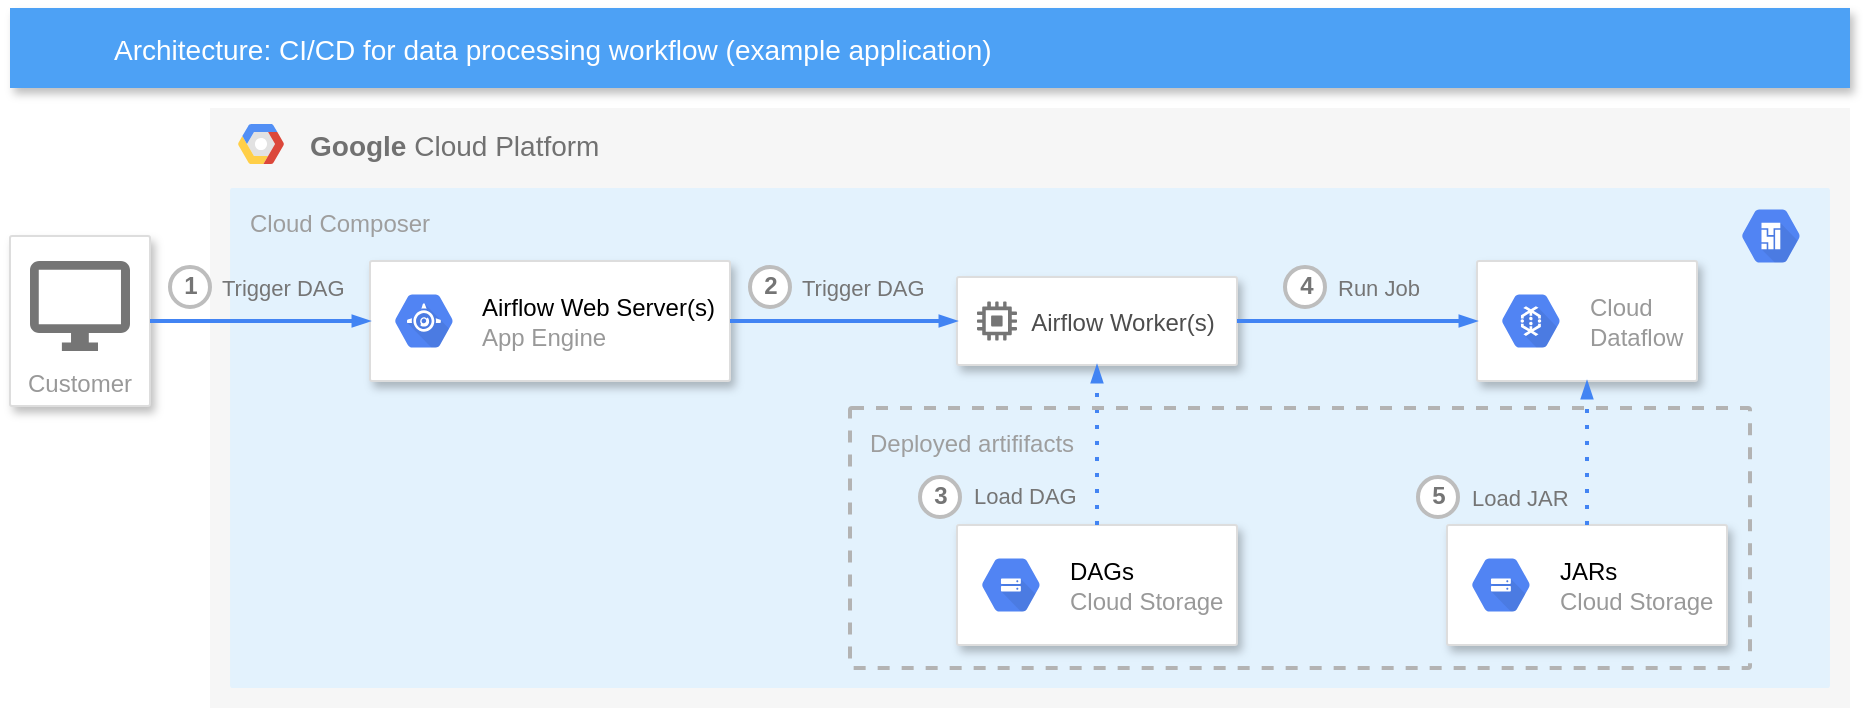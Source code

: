 <mxfile version="14.1.8" type="device"><diagram id="tA3op-D2NKpTnilSB3I2" name="Page-1"><mxGraphModel dx="1286" dy="912" grid="1" gridSize="10" guides="1" tooltips="1" connect="1" arrows="1" fold="1" page="1" pageScale="1" pageWidth="1169" pageHeight="827" math="0" shadow="0"><root><mxCell id="0"/><mxCell id="1" parent="0"/><mxCell id="MJfpVUBkadLG8p-rnKPe-18" value="&lt;b&gt;Google &lt;/b&gt;Cloud Platform" style="fillColor=#F6F6F6;strokeColor=none;shadow=0;gradientColor=none;fontSize=14;align=left;spacing=10;fontColor=#717171;9E9E9E;verticalAlign=top;spacingTop=-4;fontStyle=0;spacingLeft=40;html=1;container=0;" parent="1" vertex="1"><mxGeometry x="140" y="90" width="820" height="300" as="geometry"/></mxCell><mxCell id="MJfpVUBkadLG8p-rnKPe-39" value="Cloud Composer" style="points=[[0,0,0],[0.25,0,0],[0.5,0,0],[0.75,0,0],[1,0,0],[1,0.25,0],[1,0.5,0],[1,0.75,0],[1,1,0],[0.75,1,0],[0.5,1,0],[0.25,1,0],[0,1,0],[0,0.75,0],[0,0.5,0],[0,0.25,0]];rounded=1;absoluteArcSize=1;arcSize=2;html=1;strokeColor=none;gradientColor=none;shadow=0;dashed=0;fontSize=12;fontColor=#9E9E9E;align=left;verticalAlign=top;spacing=10;spacingTop=-4;fillColor=#E3F2FD;" parent="1" vertex="1"><mxGeometry x="150.05" y="130" width="799.9" height="250" as="geometry"/></mxCell><mxCell id="MJfpVUBkadLG8p-rnKPe-2" value="Architecture: CI/CD for data processing workflow (example application)" style="fillColor=#4DA1F5;strokeColor=none;shadow=1;gradientColor=none;fontSize=14;align=left;spacingLeft=50;fontColor=#ffffff;" parent="1" vertex="1"><mxGeometry x="40" y="40" width="920" height="40" as="geometry"/></mxCell><mxCell id="MJfpVUBkadLG8p-rnKPe-59" value="" style="group" parent="1" vertex="1" connectable="0"><mxGeometry x="513.5" y="174.5" width="140" height="44" as="geometry"/></mxCell><mxCell id="MJfpVUBkadLG8p-rnKPe-53" value="        Airflow Worker(s)" style="strokeColor=#dddddd;shadow=1;strokeWidth=1;rounded=1;absoluteArcSize=1;arcSize=2;fontColor=#4D4D4D;" parent="MJfpVUBkadLG8p-rnKPe-59" vertex="1"><mxGeometry width="140" height="44" as="geometry"/></mxCell><mxCell id="MJfpVUBkadLG8p-rnKPe-57" value="" style="dashed=0;connectable=0;html=1;fillColor=#757575;strokeColor=none;shape=mxgraph.gcp2.compute_engine_icon;part=1;" parent="MJfpVUBkadLG8p-rnKPe-59" vertex="1"><mxGeometry x="10" y="12.25" width="20" height="19.5" as="geometry"/></mxCell><mxCell id="MJfpVUBkadLG8p-rnKPe-62" value="" style="strokeColor=#dddddd;shadow=1;strokeWidth=1;rounded=1;absoluteArcSize=1;arcSize=2;fontColor=#4D4D4D;" parent="1" vertex="1"><mxGeometry x="513.5" y="298.5" width="140" height="60" as="geometry"/></mxCell><mxCell id="MJfpVUBkadLG8p-rnKPe-63" value="&lt;font color=&quot;#000000&quot;&gt;DAGs&lt;/font&gt;&lt;br&gt;Cloud Storage" style="dashed=0;connectable=0;html=1;fillColor=#5184F3;strokeColor=none;shape=mxgraph.gcp2.hexIcon;prIcon=cloud_storage;part=1;labelPosition=right;verticalLabelPosition=middle;align=left;verticalAlign=middle;spacingLeft=5;fontColor=#999999;fontSize=12;" parent="MJfpVUBkadLG8p-rnKPe-62" vertex="1"><mxGeometry y="0.5" width="44" height="39" relative="1" as="geometry"><mxPoint x="5" y="-19.5" as="offset"/></mxGeometry></mxCell><mxCell id="MJfpVUBkadLG8p-rnKPe-64" value="" style="strokeColor=#dddddd;shadow=1;strokeWidth=1;rounded=1;absoluteArcSize=1;arcSize=2;fontColor=#4D4D4D;" parent="1" vertex="1"><mxGeometry x="758.5" y="298.5" width="140" height="60" as="geometry"/></mxCell><mxCell id="MJfpVUBkadLG8p-rnKPe-65" value="&lt;font color=&quot;#000000&quot;&gt;JARs&lt;/font&gt;&lt;br&gt;Cloud Storage" style="dashed=0;connectable=0;html=1;fillColor=#5184F3;strokeColor=none;shape=mxgraph.gcp2.hexIcon;prIcon=cloud_storage;part=1;labelPosition=right;verticalLabelPosition=middle;align=left;verticalAlign=middle;spacingLeft=5;fontColor=#999999;fontSize=12;" parent="MJfpVUBkadLG8p-rnKPe-64" vertex="1"><mxGeometry y="0.5" width="44" height="39" relative="1" as="geometry"><mxPoint x="5" y="-19.5" as="offset"/></mxGeometry></mxCell><mxCell id="MJfpVUBkadLG8p-rnKPe-67" value="" style="strokeColor=#dddddd;shadow=1;strokeWidth=1;rounded=1;absoluteArcSize=1;arcSize=2;fontColor=#4D4D4D;" parent="1" vertex="1"><mxGeometry x="773.5" y="166.5" width="110" height="60" as="geometry"/></mxCell><mxCell id="MJfpVUBkadLG8p-rnKPe-68" value="Cloud&#10;Dataflow" style="dashed=0;connectable=0;html=1;fillColor=#5184F3;strokeColor=none;shape=mxgraph.gcp2.hexIcon;prIcon=cloud_dataflow;part=1;labelPosition=right;verticalLabelPosition=middle;align=left;verticalAlign=middle;spacingLeft=5;fontColor=#999999;fontSize=12;" parent="MJfpVUBkadLG8p-rnKPe-67" vertex="1"><mxGeometry y="0.5" width="44" height="39" relative="1" as="geometry"><mxPoint x="5" y="-19.5" as="offset"/></mxGeometry></mxCell><mxCell id="MJfpVUBkadLG8p-rnKPe-73" value="" style="edgeStyle=orthogonalEdgeStyle;fontSize=12;html=1;endArrow=blockThin;endFill=1;rounded=0;strokeWidth=2;endSize=4;startSize=4;dashed=0;strokeColor=#4284F3;exitX=1;exitY=0.5;exitDx=0;exitDy=0;entryX=0;entryY=0.5;entryDx=0;entryDy=0;" parent="1" source="MJfpVUBkadLG8p-rnKPe-53" target="MJfpVUBkadLG8p-rnKPe-67" edge="1"><mxGeometry width="100" relative="1" as="geometry"><mxPoint x="902" y="314.5" as="sourcePoint"/><mxPoint x="772" y="206.5" as="targetPoint"/></mxGeometry></mxCell><mxCell id="MJfpVUBkadLG8p-rnKPe-19" value="" style="shape=mxgraph.gcp2.google_cloud_platform;fillColor=#F6F6F6;strokeColor=none;shadow=0;gradientColor=none;" parent="1" vertex="1"><mxGeometry x="154" y="98" width="23" height="20" as="geometry"><mxPoint x="20" y="10" as="offset"/></mxGeometry></mxCell><mxCell id="MJfpVUBkadLG8p-rnKPe-69" value="" style="dashed=0;connectable=0;html=1;fillColor=#5184F3;strokeColor=none;shape=mxgraph.gcp2.hexIcon;prIcon=cloud_composer;part=1;labelPosition=right;verticalLabelPosition=middle;align=left;verticalAlign=middle;spacingLeft=5;fontColor=#999999;fontSize=12;" parent="1" vertex="1"><mxGeometry x="898.5" y="134.5" width="44" height="39" as="geometry"/></mxCell><mxCell id="MJfpVUBkadLG8p-rnKPe-82" value="3" style="shape=ellipse;perimeter=ellipsePerimeter;strokeColor=#BDBDBD;strokeWidth=2;shadow=0;gradientColor=none;fontColor=#757575;align=center;html=1;fontStyle=1;spacingTop=-1;" parent="1" vertex="1"><mxGeometry x="495.0" y="274.5" width="20" height="20" as="geometry"/></mxCell><mxCell id="MJfpVUBkadLG8p-rnKPe-83" value="Load DAG" style="strokeColor=none;fillColor=none;fontColor=#757575;align=left;html=1;fontStyle=0;fontSize=11;" parent="1" vertex="1"><mxGeometry x="520" y="269.5" width="64" height="29.54" as="geometry"/></mxCell><mxCell id="MJfpVUBkadLG8p-rnKPe-84" value="5" style="shape=ellipse;perimeter=ellipsePerimeter;strokeColor=#BDBDBD;strokeWidth=2;shadow=0;gradientColor=none;fontColor=#757575;align=center;html=1;fontStyle=1;spacingTop=-1;" parent="1" vertex="1"><mxGeometry x="744" y="274.5" width="20" height="20" as="geometry"/></mxCell><mxCell id="MJfpVUBkadLG8p-rnKPe-85" value="Load JAR" style="strokeColor=none;fillColor=none;fontColor=#757575;align=left;html=1;fontStyle=0;fontSize=11;" parent="1" vertex="1"><mxGeometry x="768.5" y="269.5" width="64.5" height="30" as="geometry"/></mxCell><mxCell id="MJfpVUBkadLG8p-rnKPe-90" value="4" style="shape=ellipse;perimeter=ellipsePerimeter;strokeColor=#BDBDBD;strokeWidth=2;shadow=0;gradientColor=none;fontColor=#757575;align=center;html=1;fontStyle=1;spacingTop=-1;" parent="1" vertex="1"><mxGeometry x="677.5" y="169.5" width="20" height="20" as="geometry"/></mxCell><mxCell id="MJfpVUBkadLG8p-rnKPe-91" value="Run Job" style="strokeColor=none;fillColor=none;fontColor=#757575;align=left;html=1;fontStyle=0;fontSize=11;" parent="1" vertex="1"><mxGeometry x="701.5" y="164.5" width="65" height="30" as="geometry"/></mxCell><mxCell id="MJfpVUBkadLG8p-rnKPe-97" value="Customer" style="strokeColor=#dddddd;shadow=1;strokeWidth=1;rounded=1;absoluteArcSize=1;arcSize=2;labelPosition=center;verticalLabelPosition=middle;align=center;verticalAlign=bottom;spacingLeft=0;fontColor=#999999;fontSize=12;whiteSpace=wrap;spacingBottom=2;" parent="1" vertex="1"><mxGeometry x="40" y="154" width="70" height="85" as="geometry"/></mxCell><mxCell id="MJfpVUBkadLG8p-rnKPe-98" value="" style="dashed=0;connectable=0;html=1;fillColor=#757575;strokeColor=none;shape=mxgraph.gcp2.desktop;part=1;" parent="MJfpVUBkadLG8p-rnKPe-97" vertex="1"><mxGeometry x="0.5" width="50" height="45" relative="1" as="geometry"><mxPoint x="-25" y="12.5" as="offset"/></mxGeometry></mxCell><mxCell id="MJfpVUBkadLG8p-rnKPe-99" value="" style="strokeColor=#dddddd;shadow=1;strokeWidth=1;rounded=1;absoluteArcSize=1;arcSize=2;fontColor=#4D4D4D;" parent="1" vertex="1"><mxGeometry x="220" y="166.5" width="180" height="60" as="geometry"/></mxCell><mxCell id="MJfpVUBkadLG8p-rnKPe-100" value="&lt;font color=&quot;#000000&quot;&gt;Airflow Web Server(s)&lt;/font&gt;&lt;br&gt;App Engine" style="dashed=0;connectable=0;html=1;fillColor=#5184F3;strokeColor=none;shape=mxgraph.gcp2.hexIcon;prIcon=app_engine;part=1;labelPosition=right;verticalLabelPosition=middle;align=left;verticalAlign=middle;spacingLeft=5;fontColor=#999999;fontSize=12;" parent="MJfpVUBkadLG8p-rnKPe-99" vertex="1"><mxGeometry y="0.5" width="44" height="39" relative="1" as="geometry"><mxPoint x="5" y="-19.5" as="offset"/></mxGeometry></mxCell><mxCell id="MJfpVUBkadLG8p-rnKPe-109" value="1" style="shape=ellipse;perimeter=ellipsePerimeter;strokeColor=#BDBDBD;strokeWidth=2;shadow=0;gradientColor=none;fontColor=#757575;align=center;html=1;fontStyle=1;spacingTop=-1;" parent="MJfpVUBkadLG8p-rnKPe-99" vertex="1"><mxGeometry x="-100.0" y="3" width="20" height="20" as="geometry"/></mxCell><mxCell id="MJfpVUBkadLG8p-rnKPe-110" value="Trigger DAG" style="strokeColor=none;fillColor=none;fontColor=#757575;align=left;html=1;fontStyle=0;fontSize=11;" parent="MJfpVUBkadLG8p-rnKPe-99" vertex="1"><mxGeometry x="-76.0" y="-2" width="65" height="30" as="geometry"/></mxCell><mxCell id="MJfpVUBkadLG8p-rnKPe-101" value="" style="edgeStyle=orthogonalEdgeStyle;fontSize=12;html=1;endArrow=blockThin;endFill=1;rounded=0;strokeWidth=2;endSize=4;startSize=4;dashed=0;strokeColor=#4284F3;exitX=1;exitY=0.5;exitDx=0;exitDy=0;entryX=0;entryY=0.5;entryDx=0;entryDy=0;" parent="1" source="MJfpVUBkadLG8p-rnKPe-99" target="MJfpVUBkadLG8p-rnKPe-53" edge="1"><mxGeometry width="100" relative="1" as="geometry"><mxPoint x="349.5" y="206" as="sourcePoint"/><mxPoint x="460.0" y="206.5" as="targetPoint"/></mxGeometry></mxCell><mxCell id="MJfpVUBkadLG8p-rnKPe-113" value="" style="edgeStyle=orthogonalEdgeStyle;fontSize=12;html=1;endArrow=blockThin;endFill=1;rounded=0;strokeWidth=2;endSize=4;startSize=4;dashed=0;strokeColor=#4284F3;exitX=1;exitY=0.5;exitDx=0;exitDy=0;entryX=0;entryY=0.5;entryDx=0;entryDy=0;" parent="1" source="MJfpVUBkadLG8p-rnKPe-97" target="MJfpVUBkadLG8p-rnKPe-99" edge="1"><mxGeometry width="100" relative="1" as="geometry"><mxPoint x="115.5" y="240" as="sourcePoint"/><mxPoint x="215.5" y="240" as="targetPoint"/></mxGeometry></mxCell><mxCell id="MJfpVUBkadLG8p-rnKPe-117" value="2" style="shape=ellipse;perimeter=ellipsePerimeter;strokeColor=#BDBDBD;strokeWidth=2;shadow=0;gradientColor=none;fontColor=#757575;align=center;html=1;fontStyle=1;spacingTop=-1;" parent="1" vertex="1"><mxGeometry x="410.0" y="169.5" width="20" height="20" as="geometry"/></mxCell><mxCell id="MJfpVUBkadLG8p-rnKPe-118" value="Trigger DAG" style="strokeColor=none;fillColor=none;fontColor=#757575;align=left;html=1;fontStyle=0;fontSize=11;" parent="1" vertex="1"><mxGeometry x="434.0" y="164.5" width="65" height="30" as="geometry"/></mxCell><mxCell id="MJfpVUBkadLG8p-rnKPe-120" value="" style="edgeStyle=orthogonalEdgeStyle;fontSize=12;html=1;endArrow=blockThin;endFill=1;rounded=0;strokeWidth=2;endSize=4;startSize=4;dashed=1;dashPattern=1 3;strokeColor=#4284F3;exitX=0.5;exitY=0;exitDx=0;exitDy=0;" parent="1" source="MJfpVUBkadLG8p-rnKPe-62" target="MJfpVUBkadLG8p-rnKPe-53" edge="1"><mxGeometry width="100" relative="1" as="geometry"><mxPoint x="530" y="330" as="sourcePoint"/><mxPoint x="630" y="330" as="targetPoint"/></mxGeometry></mxCell><mxCell id="MJfpVUBkadLG8p-rnKPe-121" value="" style="edgeStyle=orthogonalEdgeStyle;fontSize=12;html=1;endArrow=blockThin;endFill=1;rounded=0;strokeWidth=2;endSize=4;startSize=4;dashed=1;dashPattern=1 3;strokeColor=#4284F3;exitX=0.5;exitY=0;exitDx=0;exitDy=0;" parent="1" source="MJfpVUBkadLG8p-rnKPe-64" target="MJfpVUBkadLG8p-rnKPe-67" edge="1"><mxGeometry width="100" relative="1" as="geometry"><mxPoint x="530" y="330" as="sourcePoint"/><mxPoint x="630" y="330" as="targetPoint"/></mxGeometry></mxCell><mxCell id="B9XTSDEjcEgSL2DhBL54-16" value="Deployed artififacts" style="rounded=1;absoluteArcSize=1;arcSize=2;html=1;gradientColor=none;shadow=0;dashed=1;fontSize=12;fontColor=#9E9E9E;align=left;verticalAlign=top;spacing=10;spacingTop=-4;fillColor=none;strokeWidth=2;strokeColor=#B3B3B3;" vertex="1" parent="1"><mxGeometry x="460" y="240" width="450" height="130" as="geometry"/></mxCell></root></mxGraphModel></diagram></mxfile>